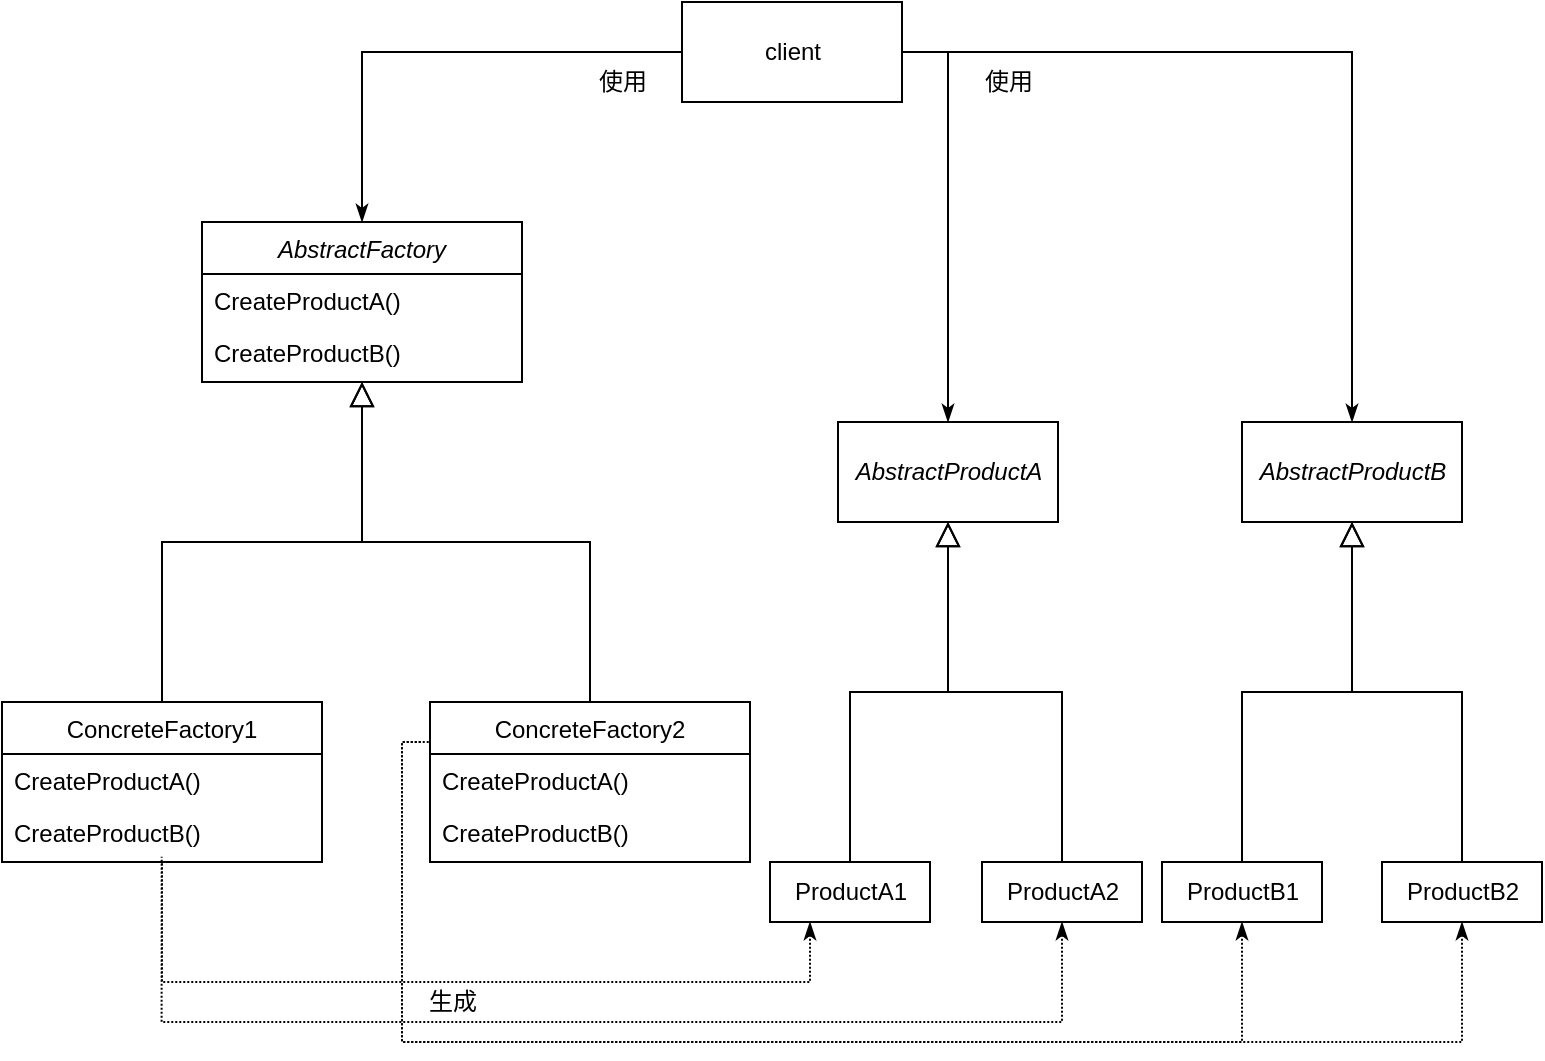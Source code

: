 <mxfile version="20.2.6" type="device"><diagram id="C5RBs43oDa-KdzZeNtuy" name="Page-1"><mxGraphModel dx="827" dy="541" grid="1" gridSize="10" guides="1" tooltips="1" connect="1" arrows="1" fold="1" page="1" pageScale="1" pageWidth="827" pageHeight="1169" math="0" shadow="0"><root><mxCell id="WIyWlLk6GJQsqaUBKTNV-0"/><mxCell id="WIyWlLk6GJQsqaUBKTNV-1" parent="WIyWlLk6GJQsqaUBKTNV-0"/><mxCell id="zkfFHV4jXpPFQw0GAbJ--0" value="AbstractFactory" style="swimlane;fontStyle=2;align=center;verticalAlign=top;childLayout=stackLayout;horizontal=1;startSize=26;horizontalStack=0;resizeParent=1;resizeLast=0;collapsible=1;marginBottom=0;rounded=0;shadow=0;strokeWidth=1;" parent="WIyWlLk6GJQsqaUBKTNV-1" vertex="1"><mxGeometry x="130" y="120" width="160" height="80" as="geometry"><mxRectangle x="230" y="140" width="160" height="26" as="alternateBounds"/></mxGeometry></mxCell><mxCell id="zkfFHV4jXpPFQw0GAbJ--1" value="CreateProductA()" style="text;align=left;verticalAlign=top;spacingLeft=4;spacingRight=4;overflow=hidden;rotatable=0;points=[[0,0.5],[1,0.5]];portConstraint=eastwest;" parent="zkfFHV4jXpPFQw0GAbJ--0" vertex="1"><mxGeometry y="26" width="160" height="26" as="geometry"/></mxCell><mxCell id="zkfFHV4jXpPFQw0GAbJ--2" value="CreateProductB()" style="text;align=left;verticalAlign=top;spacingLeft=4;spacingRight=4;overflow=hidden;rotatable=0;points=[[0,0.5],[1,0.5]];portConstraint=eastwest;rounded=0;shadow=0;html=0;" parent="zkfFHV4jXpPFQw0GAbJ--0" vertex="1"><mxGeometry y="52" width="160" height="26" as="geometry"/></mxCell><mxCell id="zkfFHV4jXpPFQw0GAbJ--6" value="ConcreteFactory1" style="swimlane;fontStyle=0;align=center;verticalAlign=top;childLayout=stackLayout;horizontal=1;startSize=26;horizontalStack=0;resizeParent=1;resizeLast=0;collapsible=1;marginBottom=0;rounded=0;shadow=0;strokeWidth=1;" parent="WIyWlLk6GJQsqaUBKTNV-1" vertex="1"><mxGeometry x="30" y="360" width="160" height="80" as="geometry"><mxRectangle x="130" y="380" width="160" height="26" as="alternateBounds"/></mxGeometry></mxCell><mxCell id="zkfFHV4jXpPFQw0GAbJ--7" value="CreateProductA()" style="text;align=left;verticalAlign=top;spacingLeft=4;spacingRight=4;overflow=hidden;rotatable=0;points=[[0,0.5],[1,0.5]];portConstraint=eastwest;" parent="zkfFHV4jXpPFQw0GAbJ--6" vertex="1"><mxGeometry y="26" width="160" height="26" as="geometry"/></mxCell><mxCell id="zkfFHV4jXpPFQw0GAbJ--8" value="CreateProductB()" style="text;align=left;verticalAlign=top;spacingLeft=4;spacingRight=4;overflow=hidden;rotatable=0;points=[[0,0.5],[1,0.5]];portConstraint=eastwest;rounded=0;shadow=0;html=0;" parent="zkfFHV4jXpPFQw0GAbJ--6" vertex="1"><mxGeometry y="52" width="160" height="26" as="geometry"/></mxCell><mxCell id="zkfFHV4jXpPFQw0GAbJ--12" value="" style="endArrow=block;endSize=10;endFill=0;shadow=0;strokeWidth=1;rounded=0;edgeStyle=elbowEdgeStyle;elbow=vertical;" parent="WIyWlLk6GJQsqaUBKTNV-1" source="zkfFHV4jXpPFQw0GAbJ--6" target="zkfFHV4jXpPFQw0GAbJ--0" edge="1"><mxGeometry width="160" relative="1" as="geometry"><mxPoint x="110" y="203" as="sourcePoint"/><mxPoint x="110" y="203" as="targetPoint"/></mxGeometry></mxCell><mxCell id="zkfFHV4jXpPFQw0GAbJ--13" value="ConcreteFactory2" style="swimlane;fontStyle=0;align=center;verticalAlign=top;childLayout=stackLayout;horizontal=1;startSize=26;horizontalStack=0;resizeParent=1;resizeLast=0;collapsible=1;marginBottom=0;rounded=0;shadow=0;strokeWidth=1;" parent="WIyWlLk6GJQsqaUBKTNV-1" vertex="1"><mxGeometry x="244" y="360" width="160" height="80" as="geometry"><mxRectangle x="340" y="380" width="170" height="26" as="alternateBounds"/></mxGeometry></mxCell><mxCell id="zkfFHV4jXpPFQw0GAbJ--14" value="CreateProductA()" style="text;align=left;verticalAlign=top;spacingLeft=4;spacingRight=4;overflow=hidden;rotatable=0;points=[[0,0.5],[1,0.5]];portConstraint=eastwest;" parent="zkfFHV4jXpPFQw0GAbJ--13" vertex="1"><mxGeometry y="26" width="160" height="26" as="geometry"/></mxCell><mxCell id="4EDK3-ODIqlHVUuyJvg5-1" value="CreateProductB()" style="text;align=left;verticalAlign=top;spacingLeft=4;spacingRight=4;overflow=hidden;rotatable=0;points=[[0,0.5],[1,0.5]];portConstraint=eastwest;" vertex="1" parent="zkfFHV4jXpPFQw0GAbJ--13"><mxGeometry y="52" width="160" height="26" as="geometry"/></mxCell><mxCell id="zkfFHV4jXpPFQw0GAbJ--16" value="" style="endArrow=block;endSize=10;endFill=0;shadow=0;strokeWidth=1;rounded=0;edgeStyle=elbowEdgeStyle;elbow=vertical;" parent="WIyWlLk6GJQsqaUBKTNV-1" source="zkfFHV4jXpPFQw0GAbJ--13" target="zkfFHV4jXpPFQw0GAbJ--0" edge="1"><mxGeometry width="160" relative="1" as="geometry"><mxPoint x="120" y="373" as="sourcePoint"/><mxPoint x="220" y="271" as="targetPoint"/></mxGeometry></mxCell><mxCell id="zkfFHV4jXpPFQw0GAbJ--26" value="" style="endArrow=none;shadow=0;strokeWidth=1;rounded=0;endFill=0;edgeStyle=elbowEdgeStyle;elbow=vertical;startArrow=classicThin;startFill=1;entryX=0;entryY=0.5;entryDx=0;entryDy=0;exitX=0.5;exitY=0;exitDx=0;exitDy=0;" parent="WIyWlLk6GJQsqaUBKTNV-1" source="zkfFHV4jXpPFQw0GAbJ--0" target="4EDK3-ODIqlHVUuyJvg5-0" edge="1"><mxGeometry x="0.5" y="41" relative="1" as="geometry"><mxPoint x="380" y="192" as="sourcePoint"/><mxPoint x="360" y="30" as="targetPoint"/><mxPoint x="-40" y="32" as="offset"/><Array as="points"><mxPoint x="340" y="35"/></Array></mxGeometry></mxCell><mxCell id="4EDK3-ODIqlHVUuyJvg5-0" value="client" style="html=1;" vertex="1" parent="WIyWlLk6GJQsqaUBKTNV-1"><mxGeometry x="370" y="10" width="110" height="50" as="geometry"/></mxCell><mxCell id="4EDK3-ODIqlHVUuyJvg5-4" value="&lt;i&gt;AbstractProductA&lt;/i&gt;" style="html=1;" vertex="1" parent="WIyWlLk6GJQsqaUBKTNV-1"><mxGeometry x="448" y="220" width="110" height="50" as="geometry"/></mxCell><mxCell id="4EDK3-ODIqlHVUuyJvg5-5" value="&lt;i&gt;AbstractProductB&lt;/i&gt;" style="html=1;" vertex="1" parent="WIyWlLk6GJQsqaUBKTNV-1"><mxGeometry x="650" y="220" width="110" height="50" as="geometry"/></mxCell><mxCell id="4EDK3-ODIqlHVUuyJvg5-6" value="" style="endArrow=none;shadow=0;strokeWidth=1;rounded=0;endFill=0;elbow=vertical;startArrow=classicThin;startFill=1;entryX=1;entryY=0.5;entryDx=0;entryDy=0;exitX=0.5;exitY=0;exitDx=0;exitDy=0;edgeStyle=orthogonalEdgeStyle;" edge="1" parent="WIyWlLk6GJQsqaUBKTNV-1" source="4EDK3-ODIqlHVUuyJvg5-4" target="4EDK3-ODIqlHVUuyJvg5-0"><mxGeometry x="0.5" y="41" relative="1" as="geometry"><mxPoint x="220" y="130" as="sourcePoint"/><mxPoint x="380" y="45" as="targetPoint"/><mxPoint x="-40" y="32" as="offset"/></mxGeometry></mxCell><mxCell id="4EDK3-ODIqlHVUuyJvg5-7" value="" style="endArrow=none;shadow=0;strokeWidth=1;rounded=0;endFill=0;elbow=vertical;startArrow=classicThin;startFill=1;entryX=1;entryY=0.5;entryDx=0;entryDy=0;exitX=0.5;exitY=0;exitDx=0;exitDy=0;edgeStyle=orthogonalEdgeStyle;" edge="1" parent="WIyWlLk6GJQsqaUBKTNV-1" source="4EDK3-ODIqlHVUuyJvg5-5" target="4EDK3-ODIqlHVUuyJvg5-0"><mxGeometry x="0.5" y="41" relative="1" as="geometry"><mxPoint x="230" y="140" as="sourcePoint"/><mxPoint x="390" y="55" as="targetPoint"/><mxPoint x="-40" y="32" as="offset"/></mxGeometry></mxCell><mxCell id="4EDK3-ODIqlHVUuyJvg5-8" value="" style="endArrow=block;endSize=10;endFill=0;shadow=0;strokeWidth=1;rounded=0;elbow=vertical;exitX=0.5;exitY=0;exitDx=0;exitDy=0;edgeStyle=orthogonalEdgeStyle;entryX=0.5;entryY=1;entryDx=0;entryDy=0;" edge="1" parent="WIyWlLk6GJQsqaUBKTNV-1" source="4EDK3-ODIqlHVUuyJvg5-10" target="4EDK3-ODIqlHVUuyJvg5-4"><mxGeometry width="160" relative="1" as="geometry"><mxPoint x="496" y="400" as="sourcePoint"/><mxPoint x="496" y="270" as="targetPoint"/></mxGeometry></mxCell><mxCell id="4EDK3-ODIqlHVUuyJvg5-9" value="ProductA2" style="html=1;" vertex="1" parent="WIyWlLk6GJQsqaUBKTNV-1"><mxGeometry x="520" y="440" width="80" height="30" as="geometry"/></mxCell><mxCell id="4EDK3-ODIqlHVUuyJvg5-10" value="ProductA1" style="html=1;" vertex="1" parent="WIyWlLk6GJQsqaUBKTNV-1"><mxGeometry x="414" y="440" width="80" height="30" as="geometry"/></mxCell><mxCell id="4EDK3-ODIqlHVUuyJvg5-11" value="" style="endArrow=block;endSize=10;endFill=0;shadow=0;strokeWidth=1;rounded=0;elbow=vertical;exitX=0.5;exitY=0;exitDx=0;exitDy=0;edgeStyle=orthogonalEdgeStyle;entryX=0.5;entryY=1;entryDx=0;entryDy=0;" edge="1" parent="WIyWlLk6GJQsqaUBKTNV-1" source="4EDK3-ODIqlHVUuyJvg5-9" target="4EDK3-ODIqlHVUuyJvg5-4"><mxGeometry width="160" relative="1" as="geometry"><mxPoint x="435" y="470" as="sourcePoint"/><mxPoint x="540" y="290" as="targetPoint"/></mxGeometry></mxCell><mxCell id="4EDK3-ODIqlHVUuyJvg5-12" value="" style="endArrow=none;shadow=0;strokeWidth=1;rounded=0;endFill=0;elbow=vertical;startArrow=classicThin;startFill=1;entryX=0.5;entryY=1;entryDx=0;entryDy=0;exitX=0.25;exitY=1;exitDx=0;exitDy=0;edgeStyle=orthogonalEdgeStyle;dashed=1;dashPattern=1 1;" edge="1" parent="WIyWlLk6GJQsqaUBKTNV-1" source="4EDK3-ODIqlHVUuyJvg5-10" target="zkfFHV4jXpPFQw0GAbJ--6"><mxGeometry x="0.5" y="41" relative="1" as="geometry"><mxPoint x="360.5" y="580" as="sourcePoint"/><mxPoint x="310" y="420" as="targetPoint"/><mxPoint x="-40" y="32" as="offset"/><Array as="points"><mxPoint x="434" y="500"/><mxPoint x="110" y="500"/></Array></mxGeometry></mxCell><mxCell id="4EDK3-ODIqlHVUuyJvg5-13" value="生成" style="text;html=1;align=center;verticalAlign=middle;resizable=0;points=[];autosize=1;strokeColor=none;fillColor=none;" vertex="1" parent="WIyWlLk6GJQsqaUBKTNV-1"><mxGeometry x="230" y="495" width="50" height="30" as="geometry"/></mxCell><mxCell id="4EDK3-ODIqlHVUuyJvg5-14" value="" style="endArrow=none;shadow=0;strokeWidth=1;rounded=0;endFill=0;elbow=vertical;startArrow=classicThin;startFill=1;exitX=0.5;exitY=1;exitDx=0;exitDy=0;edgeStyle=orthogonalEdgeStyle;dashed=1;dashPattern=1 1;entryX=0.499;entryY=0.978;entryDx=0;entryDy=0;entryPerimeter=0;" edge="1" parent="WIyWlLk6GJQsqaUBKTNV-1" source="4EDK3-ODIqlHVUuyJvg5-9" target="zkfFHV4jXpPFQw0GAbJ--8"><mxGeometry x="0.5" y="41" relative="1" as="geometry"><mxPoint x="407.5" y="520" as="sourcePoint"/><mxPoint x="110" y="440" as="targetPoint"/><mxPoint x="-40" y="32" as="offset"/><Array as="points"><mxPoint x="560" y="520"/><mxPoint x="110" y="520"/></Array></mxGeometry></mxCell><mxCell id="4EDK3-ODIqlHVUuyJvg5-15" value="" style="endArrow=block;endSize=10;endFill=0;shadow=0;strokeWidth=1;rounded=0;elbow=vertical;exitX=0.5;exitY=0;exitDx=0;exitDy=0;edgeStyle=orthogonalEdgeStyle;entryX=0.5;entryY=1;entryDx=0;entryDy=0;" edge="1" parent="WIyWlLk6GJQsqaUBKTNV-1" source="4EDK3-ODIqlHVUuyJvg5-17" target="4EDK3-ODIqlHVUuyJvg5-5"><mxGeometry width="160" relative="1" as="geometry"><mxPoint x="506" y="410" as="sourcePoint"/><mxPoint x="513" y="280" as="targetPoint"/></mxGeometry></mxCell><mxCell id="4EDK3-ODIqlHVUuyJvg5-16" value="ProductB2" style="html=1;" vertex="1" parent="WIyWlLk6GJQsqaUBKTNV-1"><mxGeometry x="720" y="440" width="80" height="30" as="geometry"/></mxCell><mxCell id="4EDK3-ODIqlHVUuyJvg5-17" value="ProductB1" style="html=1;" vertex="1" parent="WIyWlLk6GJQsqaUBKTNV-1"><mxGeometry x="610" y="440" width="80" height="30" as="geometry"/></mxCell><mxCell id="4EDK3-ODIqlHVUuyJvg5-18" value="" style="endArrow=block;endSize=10;endFill=0;shadow=0;strokeWidth=1;rounded=0;elbow=vertical;exitX=0.5;exitY=0;exitDx=0;exitDy=0;edgeStyle=orthogonalEdgeStyle;entryX=0.5;entryY=1;entryDx=0;entryDy=0;" edge="1" parent="WIyWlLk6GJQsqaUBKTNV-1" source="4EDK3-ODIqlHVUuyJvg5-16" target="4EDK3-ODIqlHVUuyJvg5-5"><mxGeometry width="160" relative="1" as="geometry"><mxPoint x="445" y="480" as="sourcePoint"/><mxPoint x="513" y="280" as="targetPoint"/></mxGeometry></mxCell><mxCell id="4EDK3-ODIqlHVUuyJvg5-19" value="" style="endArrow=none;shadow=0;strokeWidth=1;rounded=0;endFill=0;elbow=vertical;startArrow=classicThin;startFill=1;entryX=0;entryY=0.25;entryDx=0;entryDy=0;edgeStyle=orthogonalEdgeStyle;dashed=1;dashPattern=1 1;exitX=0.5;exitY=1;exitDx=0;exitDy=0;" edge="1" parent="WIyWlLk6GJQsqaUBKTNV-1" source="4EDK3-ODIqlHVUuyJvg5-17" target="zkfFHV4jXpPFQw0GAbJ--13"><mxGeometry x="0.5" y="41" relative="1" as="geometry"><mxPoint x="650" y="480" as="sourcePoint"/><mxPoint x="120" y="450" as="targetPoint"/><mxPoint x="-40" y="32" as="offset"/><Array as="points"><mxPoint x="650" y="530"/><mxPoint x="230" y="530"/><mxPoint x="230" y="380"/></Array></mxGeometry></mxCell><mxCell id="4EDK3-ODIqlHVUuyJvg5-21" value="" style="endArrow=none;shadow=0;strokeWidth=1;rounded=0;endFill=0;elbow=vertical;startArrow=classicThin;startFill=1;exitX=0.5;exitY=1;exitDx=0;exitDy=0;edgeStyle=orthogonalEdgeStyle;dashed=1;dashPattern=1 1;" edge="1" parent="WIyWlLk6GJQsqaUBKTNV-1" source="4EDK3-ODIqlHVUuyJvg5-16"><mxGeometry x="0.5" y="41" relative="1" as="geometry"><mxPoint x="570" y="480" as="sourcePoint"/><mxPoint x="240" y="380" as="targetPoint"/><mxPoint x="-40" y="32" as="offset"/><Array as="points"><mxPoint x="760" y="530"/><mxPoint x="230" y="530"/><mxPoint x="230" y="380"/></Array></mxGeometry></mxCell><mxCell id="4EDK3-ODIqlHVUuyJvg5-22" value="使用" style="text;html=1;align=center;verticalAlign=middle;resizable=0;points=[];autosize=1;strokeColor=none;fillColor=none;" vertex="1" parent="WIyWlLk6GJQsqaUBKTNV-1"><mxGeometry x="315" y="35" width="50" height="30" as="geometry"/></mxCell><mxCell id="4EDK3-ODIqlHVUuyJvg5-23" value="使用" style="text;html=1;align=center;verticalAlign=middle;resizable=0;points=[];autosize=1;strokeColor=none;fillColor=none;" vertex="1" parent="WIyWlLk6GJQsqaUBKTNV-1"><mxGeometry x="508" y="35" width="50" height="30" as="geometry"/></mxCell></root></mxGraphModel></diagram></mxfile>